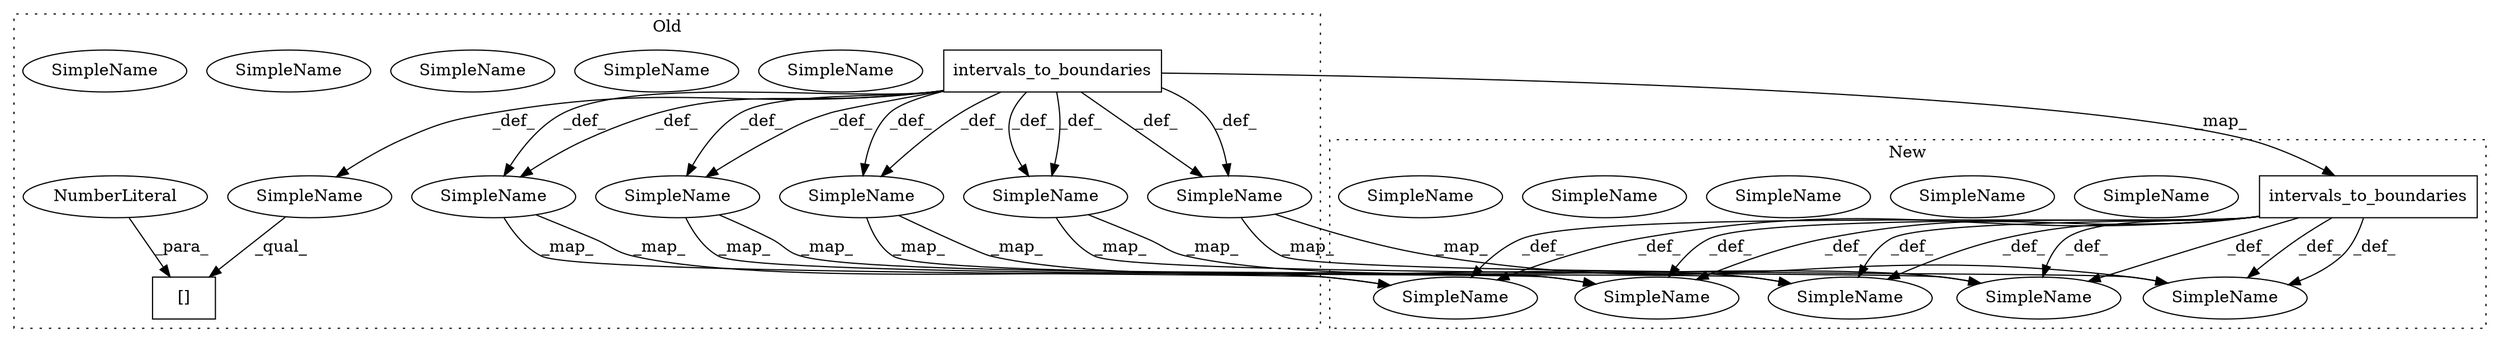 digraph G {
subgraph cluster0 {
1 [label="intervals_to_boundaries" a="32" s="388,431" l="24,1" shape="box"];
3 [label="[]" a="2" s="383,434" l="50,1" shape="box"];
4 [label="NumberLiteral" a="34" s="433" l="1" shape="ellipse"];
5 [label="SimpleName" a="42" s="747" l="4" shape="ellipse"];
8 [label="SimpleName" a="42" s="747" l="4" shape="ellipse"];
9 [label="SimpleName" a="42" s="362" l="20" shape="ellipse"];
12 [label="SimpleName" a="42" s="362" l="20" shape="ellipse"];
13 [label="SimpleName" a="42" s="529" l="20" shape="ellipse"];
16 [label="SimpleName" a="42" s="529" l="20" shape="ellipse"];
17 [label="SimpleName" a="42" s="919" l="9" shape="ellipse"];
20 [label="SimpleName" a="42" s="919" l="9" shape="ellipse"];
21 [label="SimpleName" a="42" s="883" l="6" shape="ellipse"];
24 [label="SimpleName" a="42" s="883" l="6" shape="ellipse"];
25 [label="SimpleName" a="42" s="" l="" shape="ellipse"];
label = "Old";
style="dotted";
}
subgraph cluster1 {
2 [label="intervals_to_boundaries" a="32" s="385,428" l="24,1" shape="box"];
6 [label="SimpleName" a="42" s="741" l="4" shape="ellipse"];
7 [label="SimpleName" a="42" s="741" l="4" shape="ellipse"];
10 [label="SimpleName" a="42" s="359" l="20" shape="ellipse"];
11 [label="SimpleName" a="42" s="359" l="20" shape="ellipse"];
14 [label="SimpleName" a="42" s="523" l="20" shape="ellipse"];
15 [label="SimpleName" a="42" s="523" l="20" shape="ellipse"];
18 [label="SimpleName" a="42" s="913" l="9" shape="ellipse"];
19 [label="SimpleName" a="42" s="913" l="9" shape="ellipse"];
22 [label="SimpleName" a="42" s="877" l="6" shape="ellipse"];
23 [label="SimpleName" a="42" s="877" l="6" shape="ellipse"];
label = "New";
style="dotted";
}
1 -> 2 [label="_map_"];
1 -> 8 [label="_def_"];
1 -> 24 [label="_def_"];
1 -> 8 [label="_def_"];
1 -> 16 [label="_def_"];
1 -> 25 [label="_def_"];
1 -> 24 [label="_def_"];
1 -> 16 [label="_def_"];
1 -> 20 [label="_def_"];
1 -> 20 [label="_def_"];
1 -> 12 [label="_def_"];
1 -> 12 [label="_def_"];
2 -> 19 [label="_def_"];
2 -> 7 [label="_def_"];
2 -> 15 [label="_def_"];
2 -> 15 [label="_def_"];
2 -> 23 [label="_def_"];
2 -> 23 [label="_def_"];
2 -> 11 [label="_def_"];
2 -> 7 [label="_def_"];
2 -> 11 [label="_def_"];
2 -> 19 [label="_def_"];
4 -> 3 [label="_para_"];
8 -> 7 [label="_map_"];
8 -> 7 [label="_map_"];
12 -> 11 [label="_map_"];
12 -> 11 [label="_map_"];
16 -> 15 [label="_map_"];
16 -> 15 [label="_map_"];
20 -> 19 [label="_map_"];
20 -> 19 [label="_map_"];
24 -> 23 [label="_map_"];
24 -> 23 [label="_map_"];
25 -> 3 [label="_qual_"];
}